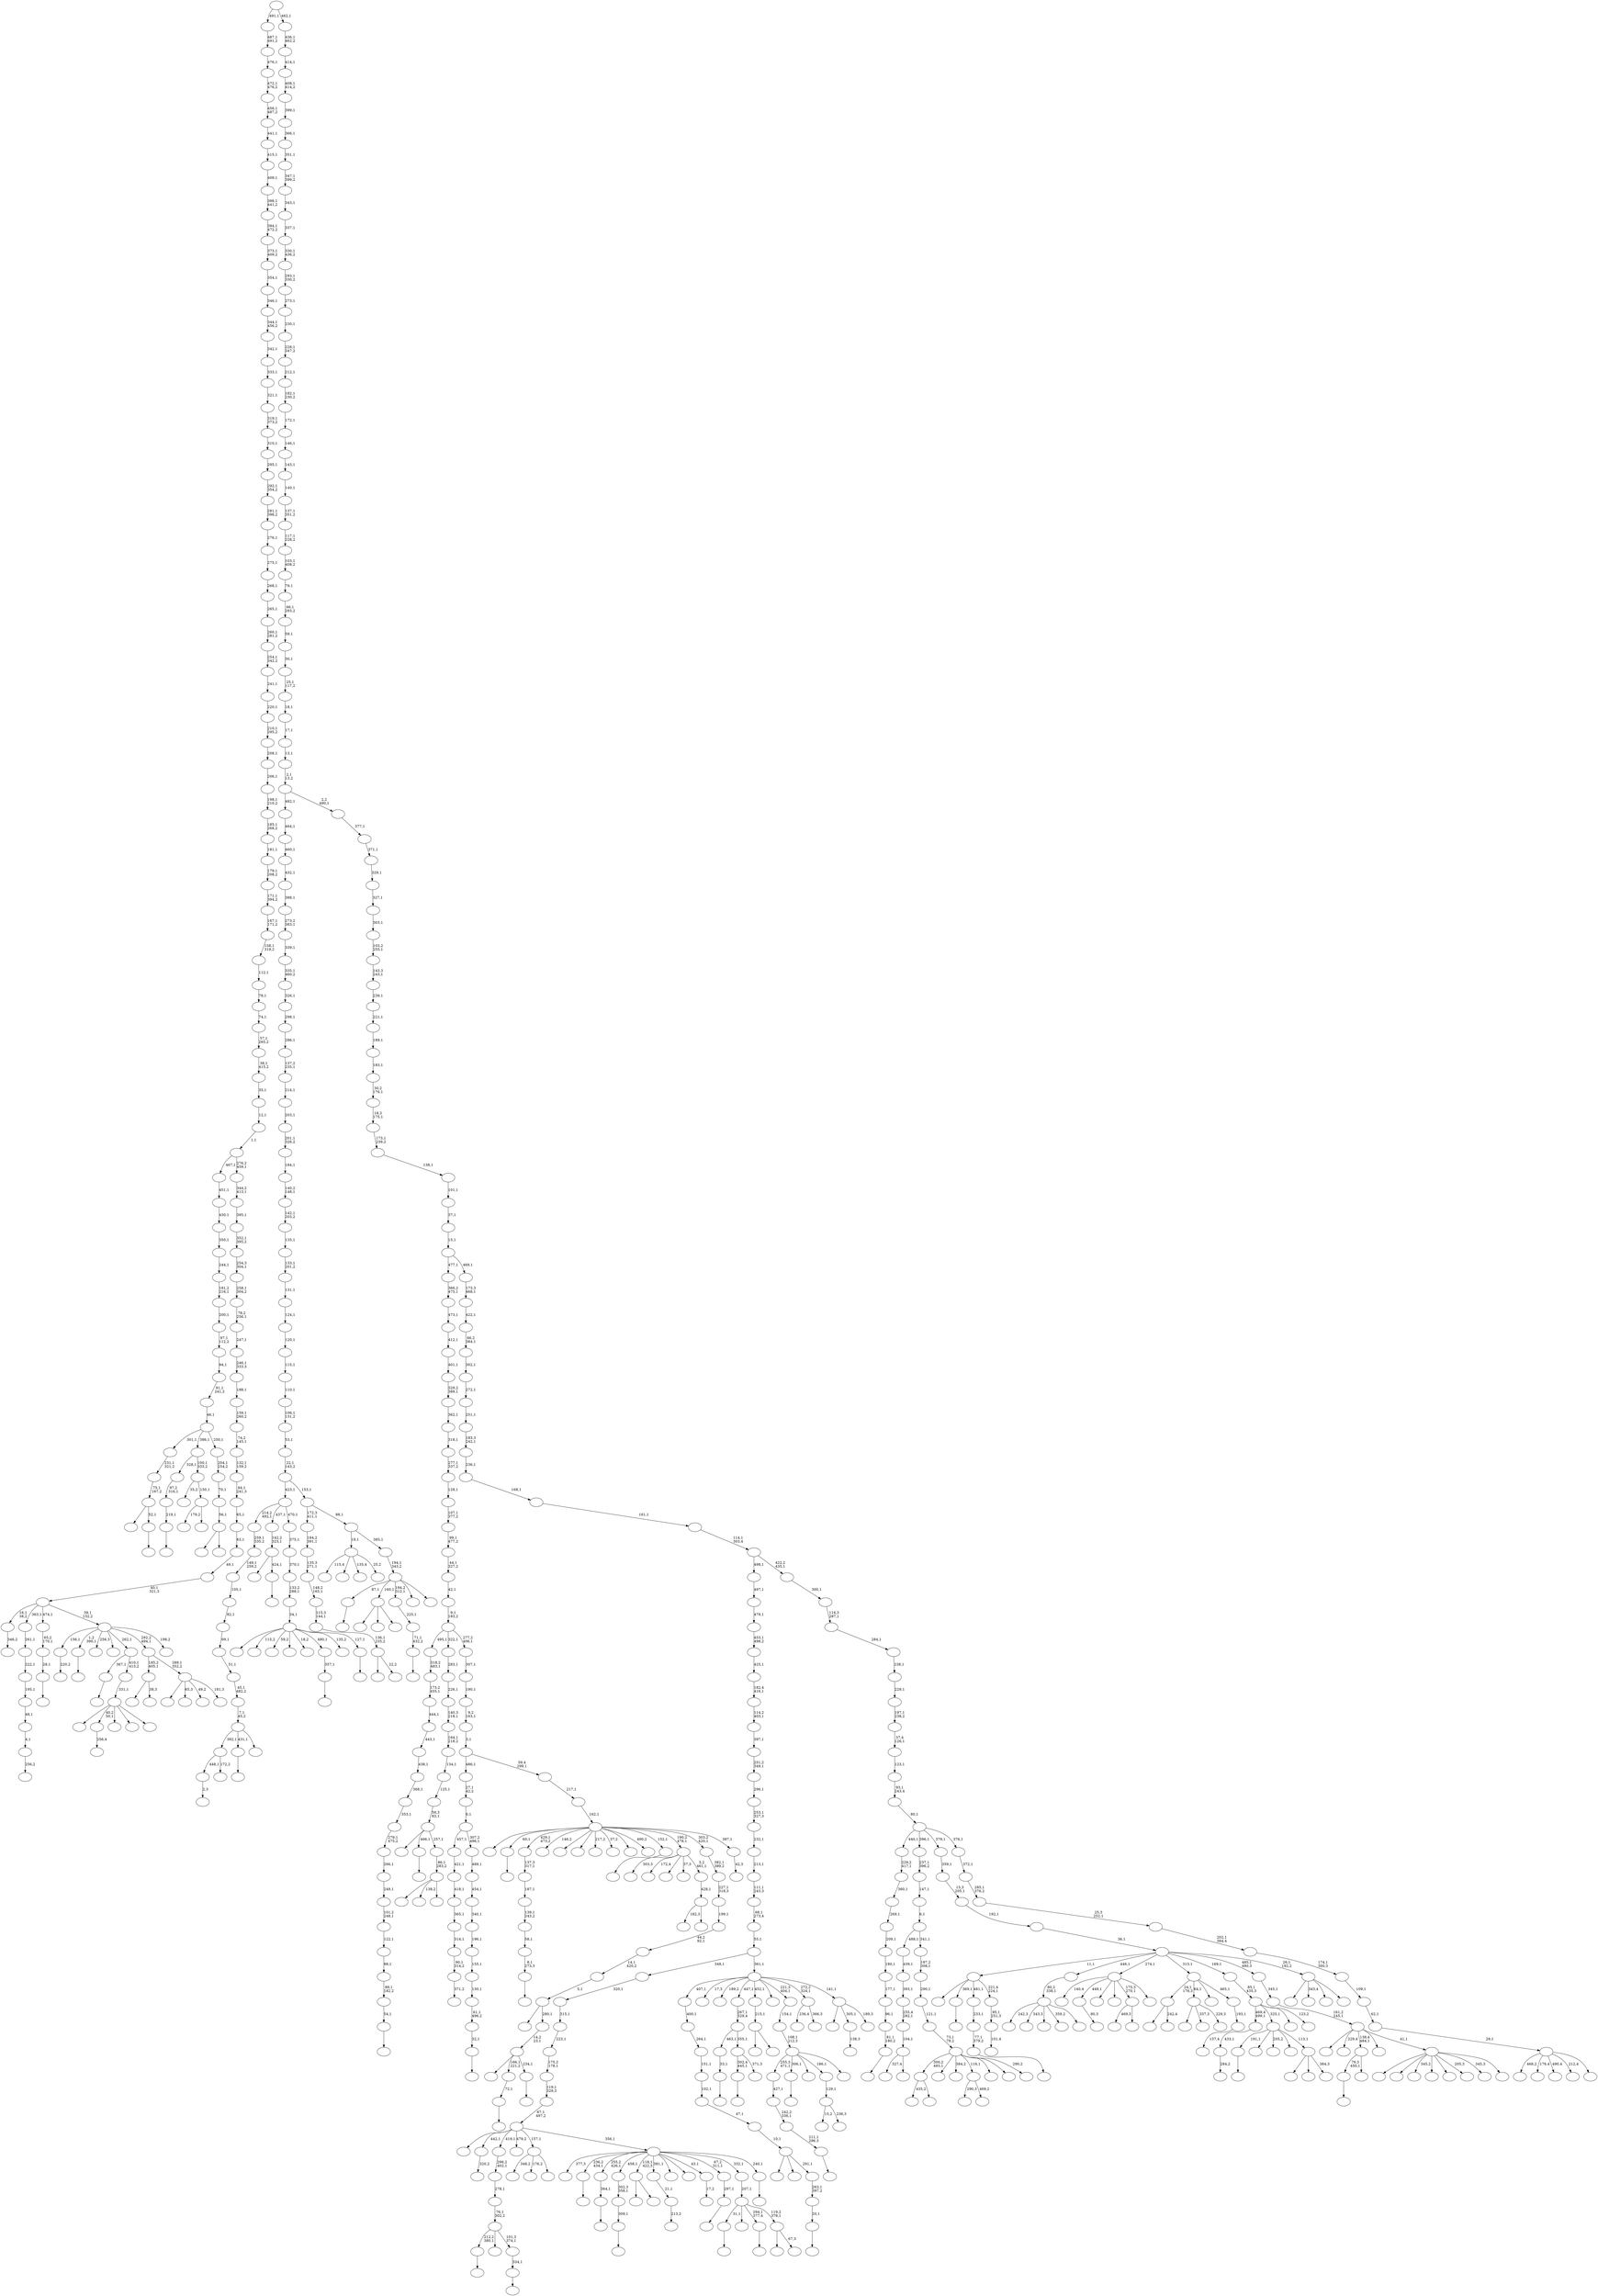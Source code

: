 digraph T {
	700 [label=""]
	699 [label=""]
	698 [label=""]
	697 [label=""]
	696 [label=""]
	695 [label=""]
	694 [label=""]
	693 [label=""]
	692 [label=""]
	691 [label=""]
	690 [label=""]
	689 [label=""]
	688 [label=""]
	687 [label=""]
	686 [label=""]
	685 [label=""]
	684 [label=""]
	683 [label=""]
	682 [label=""]
	681 [label=""]
	680 [label=""]
	679 [label=""]
	678 [label=""]
	677 [label=""]
	676 [label=""]
	675 [label=""]
	674 [label=""]
	673 [label=""]
	672 [label=""]
	671 [label=""]
	670 [label=""]
	669 [label=""]
	668 [label=""]
	667 [label=""]
	666 [label=""]
	665 [label=""]
	664 [label=""]
	663 [label=""]
	662 [label=""]
	661 [label=""]
	660 [label=""]
	659 [label=""]
	658 [label=""]
	657 [label=""]
	656 [label=""]
	655 [label=""]
	654 [label=""]
	653 [label=""]
	652 [label=""]
	651 [label=""]
	650 [label=""]
	649 [label=""]
	648 [label=""]
	647 [label=""]
	646 [label=""]
	645 [label=""]
	644 [label=""]
	643 [label=""]
	642 [label=""]
	641 [label=""]
	640 [label=""]
	639 [label=""]
	638 [label=""]
	637 [label=""]
	636 [label=""]
	635 [label=""]
	634 [label=""]
	633 [label=""]
	632 [label=""]
	631 [label=""]
	630 [label=""]
	629 [label=""]
	628 [label=""]
	627 [label=""]
	626 [label=""]
	625 [label=""]
	624 [label=""]
	623 [label=""]
	622 [label=""]
	621 [label=""]
	620 [label=""]
	619 [label=""]
	618 [label=""]
	617 [label=""]
	616 [label=""]
	615 [label=""]
	614 [label=""]
	613 [label=""]
	612 [label=""]
	611 [label=""]
	610 [label=""]
	609 [label=""]
	608 [label=""]
	607 [label=""]
	606 [label=""]
	605 [label=""]
	604 [label=""]
	603 [label=""]
	602 [label=""]
	601 [label=""]
	600 [label=""]
	599 [label=""]
	598 [label=""]
	597 [label=""]
	596 [label=""]
	595 [label=""]
	594 [label=""]
	593 [label=""]
	592 [label=""]
	591 [label=""]
	590 [label=""]
	589 [label=""]
	588 [label=""]
	587 [label=""]
	586 [label=""]
	585 [label=""]
	584 [label=""]
	583 [label=""]
	582 [label=""]
	581 [label=""]
	580 [label=""]
	579 [label=""]
	578 [label=""]
	577 [label=""]
	576 [label=""]
	575 [label=""]
	574 [label=""]
	573 [label=""]
	572 [label=""]
	571 [label=""]
	570 [label=""]
	569 [label=""]
	568 [label=""]
	567 [label=""]
	566 [label=""]
	565 [label=""]
	564 [label=""]
	563 [label=""]
	562 [label=""]
	561 [label=""]
	560 [label=""]
	559 [label=""]
	558 [label=""]
	557 [label=""]
	556 [label=""]
	555 [label=""]
	554 [label=""]
	553 [label=""]
	552 [label=""]
	551 [label=""]
	550 [label=""]
	549 [label=""]
	548 [label=""]
	547 [label=""]
	546 [label=""]
	545 [label=""]
	544 [label=""]
	543 [label=""]
	542 [label=""]
	541 [label=""]
	540 [label=""]
	539 [label=""]
	538 [label=""]
	537 [label=""]
	536 [label=""]
	535 [label=""]
	534 [label=""]
	533 [label=""]
	532 [label=""]
	531 [label=""]
	530 [label=""]
	529 [label=""]
	528 [label=""]
	527 [label=""]
	526 [label=""]
	525 [label=""]
	524 [label=""]
	523 [label=""]
	522 [label=""]
	521 [label=""]
	520 [label=""]
	519 [label=""]
	518 [label=""]
	517 [label=""]
	516 [label=""]
	515 [label=""]
	514 [label=""]
	513 [label=""]
	512 [label=""]
	511 [label=""]
	510 [label=""]
	509 [label=""]
	508 [label=""]
	507 [label=""]
	506 [label=""]
	505 [label=""]
	504 [label=""]
	503 [label=""]
	502 [label=""]
	501 [label=""]
	500 [label=""]
	499 [label=""]
	498 [label=""]
	497 [label=""]
	496 [label=""]
	495 [label=""]
	494 [label=""]
	493 [label=""]
	492 [label=""]
	491 [label=""]
	490 [label=""]
	489 [label=""]
	488 [label=""]
	487 [label=""]
	486 [label=""]
	485 [label=""]
	484 [label=""]
	483 [label=""]
	482 [label=""]
	481 [label=""]
	480 [label=""]
	479 [label=""]
	478 [label=""]
	477 [label=""]
	476 [label=""]
	475 [label=""]
	474 [label=""]
	473 [label=""]
	472 [label=""]
	471 [label=""]
	470 [label=""]
	469 [label=""]
	468 [label=""]
	467 [label=""]
	466 [label=""]
	465 [label=""]
	464 [label=""]
	463 [label=""]
	462 [label=""]
	461 [label=""]
	460 [label=""]
	459 [label=""]
	458 [label=""]
	457 [label=""]
	456 [label=""]
	455 [label=""]
	454 [label=""]
	453 [label=""]
	452 [label=""]
	451 [label=""]
	450 [label=""]
	449 [label=""]
	448 [label=""]
	447 [label=""]
	446 [label=""]
	445 [label=""]
	444 [label=""]
	443 [label=""]
	442 [label=""]
	441 [label=""]
	440 [label=""]
	439 [label=""]
	438 [label=""]
	437 [label=""]
	436 [label=""]
	435 [label=""]
	434 [label=""]
	433 [label=""]
	432 [label=""]
	431 [label=""]
	430 [label=""]
	429 [label=""]
	428 [label=""]
	427 [label=""]
	426 [label=""]
	425 [label=""]
	424 [label=""]
	423 [label=""]
	422 [label=""]
	421 [label=""]
	420 [label=""]
	419 [label=""]
	418 [label=""]
	417 [label=""]
	416 [label=""]
	415 [label=""]
	414 [label=""]
	413 [label=""]
	412 [label=""]
	411 [label=""]
	410 [label=""]
	409 [label=""]
	408 [label=""]
	407 [label=""]
	406 [label=""]
	405 [label=""]
	404 [label=""]
	403 [label=""]
	402 [label=""]
	401 [label=""]
	400 [label=""]
	399 [label=""]
	398 [label=""]
	397 [label=""]
	396 [label=""]
	395 [label=""]
	394 [label=""]
	393 [label=""]
	392 [label=""]
	391 [label=""]
	390 [label=""]
	389 [label=""]
	388 [label=""]
	387 [label=""]
	386 [label=""]
	385 [label=""]
	384 [label=""]
	383 [label=""]
	382 [label=""]
	381 [label=""]
	380 [label=""]
	379 [label=""]
	378 [label=""]
	377 [label=""]
	376 [label=""]
	375 [label=""]
	374 [label=""]
	373 [label=""]
	372 [label=""]
	371 [label=""]
	370 [label=""]
	369 [label=""]
	368 [label=""]
	367 [label=""]
	366 [label=""]
	365 [label=""]
	364 [label=""]
	363 [label=""]
	362 [label=""]
	361 [label=""]
	360 [label=""]
	359 [label=""]
	358 [label=""]
	357 [label=""]
	356 [label=""]
	355 [label=""]
	354 [label=""]
	353 [label=""]
	352 [label=""]
	351 [label=""]
	350 [label=""]
	349 [label=""]
	348 [label=""]
	347 [label=""]
	346 [label=""]
	345 [label=""]
	344 [label=""]
	343 [label=""]
	342 [label=""]
	341 [label=""]
	340 [label=""]
	339 [label=""]
	338 [label=""]
	337 [label=""]
	336 [label=""]
	335 [label=""]
	334 [label=""]
	333 [label=""]
	332 [label=""]
	331 [label=""]
	330 [label=""]
	329 [label=""]
	328 [label=""]
	327 [label=""]
	326 [label=""]
	325 [label=""]
	324 [label=""]
	323 [label=""]
	322 [label=""]
	321 [label=""]
	320 [label=""]
	319 [label=""]
	318 [label=""]
	317 [label=""]
	316 [label=""]
	315 [label=""]
	314 [label=""]
	313 [label=""]
	312 [label=""]
	311 [label=""]
	310 [label=""]
	309 [label=""]
	308 [label=""]
	307 [label=""]
	306 [label=""]
	305 [label=""]
	304 [label=""]
	303 [label=""]
	302 [label=""]
	301 [label=""]
	300 [label=""]
	299 [label=""]
	298 [label=""]
	297 [label=""]
	296 [label=""]
	295 [label=""]
	294 [label=""]
	293 [label=""]
	292 [label=""]
	291 [label=""]
	290 [label=""]
	289 [label=""]
	288 [label=""]
	287 [label=""]
	286 [label=""]
	285 [label=""]
	284 [label=""]
	283 [label=""]
	282 [label=""]
	281 [label=""]
	280 [label=""]
	279 [label=""]
	278 [label=""]
	277 [label=""]
	276 [label=""]
	275 [label=""]
	274 [label=""]
	273 [label=""]
	272 [label=""]
	271 [label=""]
	270 [label=""]
	269 [label=""]
	268 [label=""]
	267 [label=""]
	266 [label=""]
	265 [label=""]
	264 [label=""]
	263 [label=""]
	262 [label=""]
	261 [label=""]
	260 [label=""]
	259 [label=""]
	258 [label=""]
	257 [label=""]
	256 [label=""]
	255 [label=""]
	254 [label=""]
	253 [label=""]
	252 [label=""]
	251 [label=""]
	250 [label=""]
	249 [label=""]
	248 [label=""]
	247 [label=""]
	246 [label=""]
	245 [label=""]
	244 [label=""]
	243 [label=""]
	242 [label=""]
	241 [label=""]
	240 [label=""]
	239 [label=""]
	238 [label=""]
	237 [label=""]
	236 [label=""]
	235 [label=""]
	234 [label=""]
	233 [label=""]
	232 [label=""]
	231 [label=""]
	230 [label=""]
	229 [label=""]
	228 [label=""]
	227 [label=""]
	226 [label=""]
	225 [label=""]
	224 [label=""]
	223 [label=""]
	222 [label=""]
	221 [label=""]
	220 [label=""]
	219 [label=""]
	218 [label=""]
	217 [label=""]
	216 [label=""]
	215 [label=""]
	214 [label=""]
	213 [label=""]
	212 [label=""]
	211 [label=""]
	210 [label=""]
	209 [label=""]
	208 [label=""]
	207 [label=""]
	206 [label=""]
	205 [label=""]
	204 [label=""]
	203 [label=""]
	202 [label=""]
	201 [label=""]
	200 [label=""]
	199 [label=""]
	198 [label=""]
	197 [label=""]
	196 [label=""]
	195 [label=""]
	194 [label=""]
	193 [label=""]
	192 [label=""]
	191 [label=""]
	190 [label=""]
	189 [label=""]
	188 [label=""]
	187 [label=""]
	186 [label=""]
	185 [label=""]
	184 [label=""]
	183 [label=""]
	182 [label=""]
	181 [label=""]
	180 [label=""]
	179 [label=""]
	178 [label=""]
	177 [label=""]
	176 [label=""]
	175 [label=""]
	174 [label=""]
	173 [label=""]
	172 [label=""]
	171 [label=""]
	170 [label=""]
	169 [label=""]
	168 [label=""]
	167 [label=""]
	166 [label=""]
	165 [label=""]
	164 [label=""]
	163 [label=""]
	162 [label=""]
	161 [label=""]
	160 [label=""]
	159 [label=""]
	158 [label=""]
	157 [label=""]
	156 [label=""]
	155 [label=""]
	154 [label=""]
	153 [label=""]
	152 [label=""]
	151 [label=""]
	150 [label=""]
	149 [label=""]
	148 [label=""]
	147 [label=""]
	146 [label=""]
	145 [label=""]
	144 [label=""]
	143 [label=""]
	142 [label=""]
	141 [label=""]
	140 [label=""]
	139 [label=""]
	138 [label=""]
	137 [label=""]
	136 [label=""]
	135 [label=""]
	134 [label=""]
	133 [label=""]
	132 [label=""]
	131 [label=""]
	130 [label=""]
	129 [label=""]
	128 [label=""]
	127 [label=""]
	126 [label=""]
	125 [label=""]
	124 [label=""]
	123 [label=""]
	122 [label=""]
	121 [label=""]
	120 [label=""]
	119 [label=""]
	118 [label=""]
	117 [label=""]
	116 [label=""]
	115 [label=""]
	114 [label=""]
	113 [label=""]
	112 [label=""]
	111 [label=""]
	110 [label=""]
	109 [label=""]
	108 [label=""]
	107 [label=""]
	106 [label=""]
	105 [label=""]
	104 [label=""]
	103 [label=""]
	102 [label=""]
	101 [label=""]
	100 [label=""]
	99 [label=""]
	98 [label=""]
	97 [label=""]
	96 [label=""]
	95 [label=""]
	94 [label=""]
	93 [label=""]
	92 [label=""]
	91 [label=""]
	90 [label=""]
	89 [label=""]
	88 [label=""]
	87 [label=""]
	86 [label=""]
	85 [label=""]
	84 [label=""]
	83 [label=""]
	82 [label=""]
	81 [label=""]
	80 [label=""]
	79 [label=""]
	78 [label=""]
	77 [label=""]
	76 [label=""]
	75 [label=""]
	74 [label=""]
	73 [label=""]
	72 [label=""]
	71 [label=""]
	70 [label=""]
	69 [label=""]
	68 [label=""]
	67 [label=""]
	66 [label=""]
	65 [label=""]
	64 [label=""]
	63 [label=""]
	62 [label=""]
	61 [label=""]
	60 [label=""]
	59 [label=""]
	58 [label=""]
	57 [label=""]
	56 [label=""]
	55 [label=""]
	54 [label=""]
	53 [label=""]
	52 [label=""]
	51 [label=""]
	50 [label=""]
	49 [label=""]
	48 [label=""]
	47 [label=""]
	46 [label=""]
	45 [label=""]
	44 [label=""]
	43 [label=""]
	42 [label=""]
	41 [label=""]
	40 [label=""]
	39 [label=""]
	38 [label=""]
	37 [label=""]
	36 [label=""]
	35 [label=""]
	34 [label=""]
	33 [label=""]
	32 [label=""]
	31 [label=""]
	30 [label=""]
	29 [label=""]
	28 [label=""]
	27 [label=""]
	26 [label=""]
	25 [label=""]
	24 [label=""]
	23 [label=""]
	22 [label=""]
	21 [label=""]
	20 [label=""]
	19 [label=""]
	18 [label=""]
	17 [label=""]
	16 [label=""]
	15 [label=""]
	14 [label=""]
	13 [label=""]
	12 [label=""]
	11 [label=""]
	10 [label=""]
	9 [label=""]
	8 [label=""]
	7 [label=""]
	6 [label=""]
	5 [label=""]
	4 [label=""]
	3 [label=""]
	2 [label=""]
	1 [label=""]
	0 [label=""]
	699 -> 700 [label=""]
	687 -> 688 [label=""]
	686 -> 687 [label="211,1\n296,3"]
	685 -> 686 [label="242,2\n336,1"]
	684 -> 685 [label="427,1"]
	682 -> 683 [label=""]
	681 -> 682 [label="33,1"]
	678 -> 679 [label=""]
	675 -> 689 [label=""]
	675 -> 676 [label="242,4"]
	668 -> 669 [label=""]
	667 -> 668 [label="364,1"]
	662 -> 665 [label="435,2"]
	662 -> 663 [label=""]
	656 -> 657 [label="2,3"]
	650 -> 651 [label=""]
	649 -> 650 [label="54,1"]
	648 -> 649 [label="89,1\n182,2"]
	647 -> 648 [label="98,1"]
	646 -> 647 [label="122,1"]
	645 -> 646 [label="101,2\n248,1"]
	644 -> 645 [label="249,1"]
	643 -> 644 [label="266,1"]
	642 -> 643 [label="279,1\n475,2"]
	641 -> 642 [label="353,1"]
	640 -> 641 [label="368,1"]
	639 -> 640 [label="438,1"]
	638 -> 639 [label="443,1"]
	637 -> 638 [label="444,1"]
	636 -> 637 [label="173,2\n455,1"]
	635 -> 636 [label="318,2\n483,1"]
	633 -> 634 [label=""]
	631 -> 632 [label="220,2"]
	623 -> 624 [label=""]
	621 -> 622 [label=""]
	619 -> 620 [label=""]
	618 -> 619 [label="8,1\n273,3"]
	617 -> 618 [label="58,1"]
	616 -> 617 [label="139,1\n243,2"]
	615 -> 616 [label="187,1"]
	614 -> 615 [label="137,3\n317,1"]
	612 -> 613 [label=""]
	611 -> 612 [label="20,1"]
	610 -> 611 [label="263,1\n397,2"]
	609 -> 673 [label=""]
	609 -> 670 [label=""]
	609 -> 610 [label="291,1"]
	608 -> 609 [label="10,1"]
	607 -> 608 [label="47,1"]
	606 -> 607 [label="102,1"]
	605 -> 606 [label="151,1"]
	604 -> 605 [label="264,1"]
	603 -> 604 [label="400,1"]
	601 -> 602 [label=""]
	597 -> 598 [label=""]
	594 -> 595 [label="371,2"]
	593 -> 594 [label="90,1\n314,2"]
	592 -> 593 [label="314,1"]
	591 -> 592 [label="365,1"]
	590 -> 591 [label="418,1"]
	589 -> 590 [label="421,1"]
	584 -> 585 [label=""]
	581 -> 656 [label="448,1"]
	581 -> 582 [label="172,2"]
	577 -> 578 [label="80,3"]
	575 -> 576 [label=""]
	568 -> 569 [label=""]
	565 -> 671 [label=""]
	565 -> 629 [label="337,3"]
	565 -> 566 [label="229,3"]
	560 -> 561 [label=""]
	557 -> 581 [label="392,1"]
	557 -> 575 [label="431,1"]
	557 -> 558 [label=""]
	556 -> 557 [label="7,1\n45,2"]
	555 -> 556 [label="45,1\n482,2"]
	554 -> 555 [label="51,1"]
	553 -> 554 [label="69,1"]
	552 -> 553 [label="82,1"]
	551 -> 552 [label="105,1"]
	550 -> 551 [label="149,1\n259,2"]
	549 -> 550 [label="259,1\n335,2"]
	543 -> 544 [label=""]
	534 -> 535 [label=""]
	533 -> 534 [label="309,1"]
	532 -> 533 [label="302,3\n358,1"]
	525 -> 654 [label="469,3"]
	525 -> 526 [label=""]
	521 -> 522 [label="346,2"]
	516 -> 517 [label="256,2"]
	515 -> 516 [label="4,1"]
	514 -> 515 [label="48,1"]
	513 -> 514 [label="195,1"]
	512 -> 513 [label="222,1"]
	511 -> 512 [label="261,1"]
	508 -> 509 [label=""]
	507 -> 508 [label="77,1\n379,2"]
	506 -> 507 [label="233,1"]
	504 -> 505 [label="256,4"]
	502 -> 666 [label=""]
	502 -> 596 [label=""]
	502 -> 503 [label=""]
	498 -> 538 [label="290,3"]
	498 -> 499 [label="469,2"]
	496 -> 674 [label=""]
	496 -> 497 [label=""]
	493 -> 494 [label=""]
	492 -> 572 [label=""]
	492 -> 493 [label="52,1"]
	491 -> 492 [label="75,1\n167,2"]
	490 -> 491 [label="231,1\n321,2"]
	488 -> 489 [label="213,2"]
	487 -> 488 [label="21,1"]
	485 -> 486 [label=""]
	484 -> 485 [label="357,1"]
	482 -> 483 [label="101,4"]
	481 -> 482 [label="95,1\n251,3"]
	480 -> 693 [label=""]
	480 -> 560 [label="369,1"]
	480 -> 506 [label="481,1"]
	480 -> 481 [label="221,4\n224,1"]
	474 -> 475 [label="284,2"]
	473 -> 474 [label="433,1"]
	470 -> 471 [label=""]
	468 -> 469 [label="320,2"]
	464 -> 465 [label=""]
	463 -> 464 [label="81,1\n180,2"]
	462 -> 463 [label="96,1"]
	461 -> 462 [label="177,1"]
	460 -> 461 [label="180,1"]
	459 -> 460 [label="209,1"]
	458 -> 459 [label="269,1"]
	457 -> 458 [label="360,1"]
	456 -> 457 [label="229,2\n417,1"]
	451 -> 452 [label=""]
	450 -> 451 [label="334,1"]
	449 -> 623 [label="212,2\n380,1"]
	449 -> 454 [label=""]
	449 -> 450 [label="101,3\n374,1"]
	448 -> 449 [label="76,1\n302,2"]
	447 -> 448 [label="278,1"]
	446 -> 447 [label="296,2\n402,1"]
	444 -> 445 [label=""]
	443 -> 444 [label="219,1"]
	442 -> 443 [label="97,2\n316,1"]
	440 -> 441 [label=""]
	437 -> 680 [label="115,4"]
	437 -> 531 [label=""]
	437 -> 519 [label="135,4"]
	437 -> 438 [label="25,2"]
	435 -> 436 [label=""]
	434 -> 435 [label="32,1"]
	433 -> 434 [label="61,1\n496,2"]
	432 -> 433 [label="130,1"]
	431 -> 432 [label="155,1"]
	430 -> 431 [label="196,1"]
	429 -> 430 [label="340,1"]
	428 -> 429 [label="454,1"]
	427 -> 428 [label="489,1"]
	426 -> 589 [label="457,1"]
	426 -> 427 [label="307,2\n496,1"]
	425 -> 426 [label="0,1"]
	424 -> 425 [label="27,1\n42,2"]
	422 -> 423 [label=""]
	421 -> 587 [label=""]
	421 -> 422 [label="424,1"]
	420 -> 421 [label="142,2\n323,1"]
	416 -> 470 [label="79,3\n450,1"]
	416 -> 417 [label=""]
	413 -> 661 [label=""]
	413 -> 414 [label="38,3"]
	410 -> 411 [label="138,3"]
	407 -> 408 [label=""]
	405 -> 548 [label="242,3"]
	405 -> 541 [label="343,3"]
	405 -> 479 [label=""]
	405 -> 409 [label="359,2"]
	405 -> 406 [label=""]
	404 -> 405 [label="80,2\n338,1"]
	402 -> 403 [label=""]
	399 -> 677 [label="179,2"]
	399 -> 400 [label=""]
	398 -> 546 [label="35,2"]
	398 -> 399 [label="150,1"]
	397 -> 442 [label="328,1"]
	397 -> 398 [label="100,1\n333,2"]
	395 -> 625 [label="327,4"]
	395 -> 396 [label=""]
	394 -> 395 [label="104,1"]
	393 -> 394 [label="255,4\n282,1"]
	392 -> 393 [label="393,1"]
	391 -> 392 [label="439,1"]
	387 -> 694 [label="140,4"]
	387 -> 577 [label="449,1"]
	387 -> 540 [label=""]
	387 -> 539 [label=""]
	387 -> 525 [label="175,3\n270,1"]
	387 -> 388 [label=""]
	385 -> 528 [label="15,2"]
	385 -> 386 [label="236,3"]
	384 -> 385 [label="129,1"]
	381 -> 382 [label=""]
	380 -> 381 [label="28,1"]
	379 -> 380 [label="65,2\n170,1"]
	376 -> 597 [label="302,4\n445,1"]
	376 -> 377 [label="371,3"]
	375 -> 681 [label="463,1"]
	375 -> 376 [label="355,1"]
	374 -> 375 [label="267,1\n329,4"]
	372 -> 373 [label="17,2"]
	370 -> 371 [label=""]
	369 -> 370 [label="297,1"]
	365 -> 547 [label=""]
	365 -> 504 [label="40,2\n50,1"]
	365 -> 439 [label=""]
	365 -> 419 [label=""]
	365 -> 366 [label=""]
	364 -> 365 [label="331,1"]
	363 -> 633 [label="367,1"]
	363 -> 364 [label="410,1\n413,2"]
	359 -> 542 [label=""]
	359 -> 378 [label=""]
	359 -> 360 [label="384,3"]
	358 -> 584 [label="191,1"]
	358 -> 545 [label=""]
	358 -> 501 [label="205,2"]
	358 -> 368 [label=""]
	358 -> 359 [label="113,1"]
	356 -> 599 [label=""]
	356 -> 523 [label="138,2"]
	356 -> 357 [label=""]
	355 -> 356 [label="86,1\n283,2"]
	354 -> 655 [label=""]
	354 -> 407 [label="466,1"]
	354 -> 355 [label="257,1"]
	353 -> 354 [label="59,3\n83,1"]
	352 -> 353 [label="125,1"]
	351 -> 352 [label="134,1"]
	350 -> 351 [label="164,1\n218,2"]
	349 -> 350 [label="140,3\n218,1"]
	348 -> 349 [label="226,1"]
	347 -> 348 [label="283,1"]
	345 -> 559 [label="348,2"]
	345 -> 520 [label="176,2"]
	345 -> 346 [label=""]
	343 -> 630 [label=""]
	343 -> 344 [label="22,2"]
	342 -> 343 [label="136,1\n235,2"]
	341 -> 342 [label="115,3\n144,1"]
	340 -> 341 [label="148,2\n165,1"]
	339 -> 340 [label="135,3\n271,1"]
	338 -> 339 [label="184,2\n391,1"]
	334 -> 335 [label=""]
	333 -> 695 [label=""]
	333 -> 628 [label="115,2"]
	333 -> 626 [label="59,2"]
	333 -> 571 [label=""]
	333 -> 527 [label="18,2"]
	333 -> 484 [label="480,1"]
	333 -> 478 [label="135,2"]
	333 -> 334 [label="127,1"]
	332 -> 333 [label="34,1"]
	331 -> 332 [label="133,2\n288,1"]
	330 -> 331 [label="370,1"]
	329 -> 330 [label="375,1"]
	328 -> 549 [label="214,2\n492,1"]
	328 -> 420 [label="437,1"]
	328 -> 329 [label="470,1"]
	326 -> 472 [label=""]
	326 -> 327 [label=""]
	325 -> 326 [label="215,1"]
	323 -> 691 [label=""]
	323 -> 529 [label="65,3"]
	323 -> 418 [label="49,2"]
	323 -> 324 [label="181,3"]
	322 -> 413 [label="185,2\n405,1"]
	322 -> 323 [label="289,1\n352,2"]
	319 -> 320 [label=""]
	318 -> 319 [label="71,1\n432,2"]
	317 -> 318 [label="225,1"]
	315 -> 672 [label=""]
	315 -> 316 [label="67,3"]
	314 -> 699 [label="31,1"]
	314 -> 495 [label=""]
	314 -> 440 [label="294,1\n377,4"]
	314 -> 315 [label="119,2\n378,1"]
	313 -> 314 [label="207,1"]
	311 -> 312 [label="137,4"]
	310 -> 311 [label="193,1"]
	309 -> 675 [label="24,1\n176,3"]
	309 -> 565 [label="64,1"]
	309 -> 477 [label=""]
	309 -> 310 [label="465,1"]
	307 -> 308 [label=""]
	306 -> 307 [label="72,1"]
	303 -> 652 [label=""]
	303 -> 304 [label=""]
	302 -> 303 [label="56,1"]
	301 -> 302 [label="70,1"]
	300 -> 301 [label="204,1\n254,2"]
	299 -> 490 [label="301,1"]
	299 -> 397 [label="386,1"]
	299 -> 300 [label="250,1"]
	298 -> 299 [label="46,1"]
	297 -> 298 [label="91,1\n241,2"]
	296 -> 297 [label="94,1"]
	295 -> 296 [label="97,1\n112,2"]
	294 -> 295 [label="200,1"]
	293 -> 294 [label="181,2\n216,1"]
	292 -> 293 [label="244,1"]
	291 -> 292 [label="350,1"]
	290 -> 291 [label="430,1"]
	289 -> 290 [label="451,1"]
	287 -> 684 [label="255,3\n471,1"]
	287 -> 568 [label="306,1"]
	287 -> 476 [label=""]
	287 -> 384 [label="186,1"]
	287 -> 288 [label=""]
	286 -> 287 [label="108,1\n212,3"]
	285 -> 286 [label="154,1"]
	283 -> 627 [label="182,3"]
	283 -> 284 [label=""]
	282 -> 283 [label="428,1"]
	281 -> 664 [label="303,3"]
	281 -> 570 [label="172,4"]
	281 -> 453 [label=""]
	281 -> 412 [label="37,3"]
	281 -> 282 [label="3,2\n461,1"]
	279 -> 574 [label="236,4"]
	279 -> 280 [label="366,3"]
	277 -> 278 [label=""]
	276 -> 698 [label=""]
	276 -> 306 [label="166,1\n221,2"]
	276 -> 277 [label="234,1"]
	275 -> 276 [label="14,2\n23,1"]
	274 -> 567 [label=""]
	274 -> 275 [label="280,1"]
	273 -> 274 [label="5,1"]
	272 -> 273 [label="14,1\n420,2"]
	271 -> 272 [label="44,2\n92,1"]
	270 -> 271 [label="199,1"]
	269 -> 270 [label="227,1\n318,3"]
	268 -> 269 [label="382,1\n389,2"]
	266 -> 473 [label="469,4\n499,1"]
	266 -> 358 [label="325,1"]
	266 -> 337 [label=""]
	266 -> 267 [label="123,2"]
	265 -> 266 [label="85,1\n435,3"]
	262 -> 263 [label=""]
	261 -> 696 [label="377,3"]
	261 -> 678 [label="236,2\n434,1"]
	261 -> 667 [label="255,2\n426,1"]
	261 -> 532 [label="458,1"]
	261 -> 496 [label="118,1\n422,3"]
	261 -> 487 [label="381,1"]
	261 -> 466 [label=""]
	261 -> 383 [label=""]
	261 -> 372 [label="43,1"]
	261 -> 369 [label="67,2\n311,1"]
	261 -> 313 [label="332,1"]
	261 -> 262 [label="240,1"]
	260 -> 579 [label=""]
	260 -> 468 [label="442,1"]
	260 -> 446 [label="419,1"]
	260 -> 390 [label="479,2"]
	260 -> 345 [label="157,1"]
	260 -> 261 [label="356,1"]
	259 -> 260 [label="67,1\n497,2"]
	258 -> 259 [label="119,1\n329,3"]
	257 -> 258 [label="175,2\n178,1"]
	256 -> 257 [label="223,1"]
	255 -> 256 [label="315,1"]
	254 -> 255 [label="320,1"]
	252 -> 662 [label="300,2\n493,1"]
	252 -> 660 [label=""]
	252 -> 518 [label="384,2"]
	252 -> 498 [label="116,1"]
	252 -> 362 [label=""]
	252 -> 321 [label=""]
	252 -> 253 [label="290,2"]
	251 -> 252 [label="73,1\n79,2"]
	250 -> 251 [label="121,1"]
	249 -> 250 [label="290,1"]
	248 -> 249 [label="197,2\n308,1"]
	247 -> 391 [label="488,1"]
	247 -> 248 [label="341,1"]
	246 -> 247 [label="6,1"]
	245 -> 246 [label="147,1"]
	244 -> 245 [label="237,1\n396,2"]
	242 -> 537 [label=""]
	242 -> 410 [label="305,1"]
	242 -> 243 [label="189,3"]
	241 -> 603 [label="407,1"]
	241 -> 536 [label="17,3"]
	241 -> 415 [label="189,2"]
	241 -> 374 [label="447,1"]
	241 -> 325 [label="452,1"]
	241 -> 305 [label=""]
	241 -> 285 [label="221,3\n404,1"]
	241 -> 279 [label="272,2\n324,1"]
	241 -> 242 [label="141,1"]
	240 -> 254 [label="348,1"]
	240 -> 241 [label="361,1"]
	239 -> 240 [label="55,1"]
	238 -> 239 [label="68,1\n273,4"]
	237 -> 238 [label="111,1\n243,3"]
	236 -> 237 [label="213,1"]
	235 -> 236 [label="232,1"]
	234 -> 235 [label="253,1\n327,3"]
	233 -> 234 [label="296,1"]
	232 -> 233 [label="251,2\n349,1"]
	231 -> 232 [label="397,1"]
	230 -> 231 [label="114,2\n403,1"]
	229 -> 230 [label="182,4\n416,1"]
	228 -> 229 [label="425,1"]
	227 -> 228 [label="453,1\n498,2"]
	226 -> 227 [label="479,1"]
	225 -> 226 [label="497,1"]
	223 -> 224 [label="42,3"]
	222 -> 697 [label=""]
	222 -> 621 [label="60,1"]
	222 -> 614 [label="429,1\n473,2"]
	222 -> 600 [label="146,2"]
	222 -> 588 [label=""]
	222 -> 583 [label=""]
	222 -> 580 [label="217,2"]
	222 -> 563 [label="37,2"]
	222 -> 562 [label=""]
	222 -> 524 [label="490,2"]
	222 -> 402 [label="152,1"]
	222 -> 281 [label="190,2\n478,1"]
	222 -> 268 [label="303,2\n420,1"]
	222 -> 223 [label="387,1"]
	221 -> 222 [label="162,1"]
	220 -> 221 [label="217,1"]
	219 -> 424 [label="486,1"]
	219 -> 220 [label="59,4\n299,1"]
	218 -> 219 [label="3,1"]
	217 -> 218 [label="9,2\n163,1"]
	216 -> 217 [label="190,1"]
	215 -> 216 [label="307,1"]
	214 -> 635 [label="495,1"]
	214 -> 347 [label="322,1"]
	214 -> 215 [label="277,2\n406,1"]
	213 -> 214 [label="9,1\n183,2"]
	212 -> 213 [label="42,1"]
	211 -> 212 [label="44,1\n327,2"]
	210 -> 211 [label="99,1\n477,2"]
	209 -> 210 [label="107,1\n377,2"]
	208 -> 209 [label="128,1"]
	207 -> 208 [label="277,1\n337,2"]
	206 -> 207 [label="318,1"]
	205 -> 206 [label="362,1"]
	204 -> 205 [label="329,2\n389,1"]
	203 -> 204 [label="401,1"]
	202 -> 203 [label="412,1"]
	201 -> 202 [label="473,1"]
	200 -> 201 [label="366,2\n475,1"]
	197 -> 601 [label="87,1"]
	197 -> 502 [label="160,1"]
	197 -> 317 [label="194,2\n312,1"]
	197 -> 199 [label=""]
	197 -> 198 [label=""]
	196 -> 197 [label="194,1\n343,2"]
	195 -> 437 [label="19,1"]
	195 -> 196 [label="385,1"]
	194 -> 338 [label="172,3\n411,1"]
	194 -> 195 [label="88,1"]
	193 -> 328 [label="423,1"]
	193 -> 194 [label="153,1"]
	192 -> 193 [label="22,1\n143,2"]
	191 -> 192 [label="53,1"]
	190 -> 191 [label="106,1\n131,2"]
	189 -> 190 [label="110,1"]
	188 -> 189 [label="115,1"]
	187 -> 188 [label="120,1"]
	186 -> 187 [label="124,1"]
	185 -> 186 [label="131,1"]
	184 -> 185 [label="133,1\n201,2"]
	183 -> 184 [label="135,1"]
	182 -> 183 [label="142,1\n203,2"]
	181 -> 182 [label="140,2\n148,1"]
	180 -> 181 [label="184,1"]
	179 -> 180 [label="201,1\n326,2"]
	178 -> 179 [label="203,1"]
	177 -> 178 [label="214,1"]
	176 -> 177 [label="137,2\n235,1"]
	175 -> 176 [label="286,1"]
	174 -> 175 [label="298,1"]
	173 -> 174 [label="326,1"]
	172 -> 173 [label="335,1\n460,2"]
	171 -> 172 [label="339,1"]
	170 -> 171 [label="273,2\n383,1"]
	169 -> 170 [label="388,1"]
	168 -> 169 [label="432,1"]
	167 -> 168 [label="460,1"]
	166 -> 167 [label="464,1"]
	164 -> 658 [label=""]
	164 -> 586 [label=""]
	164 -> 467 [label="345,2"]
	164 -> 401 [label=""]
	164 -> 367 [label=""]
	164 -> 336 [label="205,3"]
	164 -> 264 [label="345,3"]
	164 -> 165 [label=""]
	163 -> 692 [label=""]
	163 -> 573 [label="229,4"]
	163 -> 416 [label="138,4\n484,1"]
	163 -> 389 [label=""]
	163 -> 164 [label="41,1"]
	162 -> 163 [label="161,2\n245,1"]
	161 -> 162 [label="345,1"]
	159 -> 631 [label="156,1"]
	159 -> 543 [label="1,2\n390,1"]
	159 -> 530 [label="256,3"]
	159 -> 510 [label=""]
	159 -> 363 [label="262,1"]
	159 -> 322 [label="292,2\n494,1"]
	159 -> 160 [label="198,2"]
	158 -> 521 [label="16,1\n38,2"]
	158 -> 511 [label="363,1"]
	158 -> 379 [label="474,1"]
	158 -> 159 [label="39,1\n132,2"]
	157 -> 158 [label="40,1\n321,3"]
	156 -> 157 [label="49,1"]
	155 -> 156 [label="63,1"]
	154 -> 155 [label="65,1"]
	153 -> 154 [label="84,1\n241,3"]
	152 -> 153 [label="132,1\n159,2"]
	151 -> 152 [label="74,2\n145,1"]
	150 -> 151 [label="159,1\n260,2"]
	149 -> 150 [label="188,1"]
	148 -> 149 [label="246,1\n333,3"]
	147 -> 148 [label="247,1"]
	146 -> 147 [label="78,2\n256,1"]
	145 -> 146 [label="258,1\n304,2"]
	144 -> 145 [label="254,3\n304,1"]
	143 -> 144 [label="352,1\n395,2"]
	142 -> 143 [label="395,1"]
	141 -> 142 [label="344,2\n413,1"]
	140 -> 289 [label="467,1"]
	140 -> 141 [label="276,2\n459,1"]
	139 -> 140 [label="1,1"]
	138 -> 139 [label="12,1"]
	137 -> 138 [label="35,1"]
	136 -> 137 [label="38,1\n415,2"]
	135 -> 136 [label="57,1\n265,2"]
	134 -> 135 [label="74,1"]
	133 -> 134 [label="78,1"]
	132 -> 133 [label="112,1"]
	131 -> 132 [label="158,1\n319,2"]
	130 -> 131 [label="167,1\n171,2"]
	129 -> 130 [label="171,1\n394,2"]
	128 -> 129 [label="179,1\n208,2"]
	127 -> 128 [label="181,1"]
	126 -> 127 [label="185,1\n268,2"]
	125 -> 126 [label="198,1\n210,2"]
	124 -> 125 [label="206,1"]
	123 -> 124 [label="208,1"]
	122 -> 123 [label="210,1\n295,2"]
	121 -> 122 [label="220,1"]
	120 -> 121 [label="241,1"]
	119 -> 120 [label="254,1\n342,2"]
	118 -> 119 [label="260,1\n281,2"]
	117 -> 118 [label="265,1"]
	116 -> 117 [label="268,1"]
	115 -> 116 [label="275,1"]
	114 -> 115 [label="276,1"]
	113 -> 114 [label="281,1\n398,2"]
	112 -> 113 [label="292,1\n354,2"]
	111 -> 112 [label="295,1"]
	110 -> 111 [label="310,1"]
	109 -> 110 [label="319,1\n373,2"]
	108 -> 109 [label="321,1"]
	107 -> 108 [label="333,1"]
	106 -> 107 [label="342,1"]
	105 -> 106 [label="344,1\n456,2"]
	104 -> 105 [label="346,1"]
	103 -> 104 [label="354,1"]
	102 -> 103 [label="373,1\n409,2"]
	101 -> 102 [label="394,1\n472,2"]
	100 -> 101 [label="398,1\n441,2"]
	99 -> 100 [label="409,1"]
	98 -> 99 [label="415,1"]
	97 -> 98 [label="441,1"]
	96 -> 97 [label="456,1\n487,2"]
	95 -> 96 [label="472,1\n476,2"]
	94 -> 95 [label="476,1"]
	93 -> 94 [label="487,1\n491,2"]
	91 -> 653 [label=""]
	91 -> 564 [label="343,4"]
	91 -> 361 [label=""]
	91 -> 92 [label=""]
	90 -> 480 [label="11,1"]
	90 -> 404 [label="446,1"]
	90 -> 387 [label="274,1"]
	90 -> 309 [label="313,1"]
	90 -> 265 [label="169,1"]
	90 -> 161 [label="485,1\n490,3"]
	90 -> 91 [label="26,1\n192,2"]
	89 -> 90 [label="36,1"]
	88 -> 89 [label="192,1"]
	87 -> 88 [label="15,3\n205,1"]
	86 -> 87 [label="359,1"]
	84 -> 690 [label="468,2"]
	84 -> 659 [label="176,4"]
	84 -> 500 [label="490,4"]
	84 -> 455 [label="212,4"]
	84 -> 85 [label=""]
	83 -> 84 [label="29,1"]
	82 -> 83 [label="62,1"]
	81 -> 82 [label="109,1"]
	80 -> 81 [label="174,1\n300,3"]
	79 -> 80 [label="202,1\n384,4"]
	78 -> 79 [label="25,3\n252,1"]
	77 -> 78 [label="285,1\n376,2"]
	76 -> 77 [label="372,1"]
	75 -> 456 [label="440,1"]
	75 -> 244 [label="396,1"]
	75 -> 86 [label="379,1"]
	75 -> 76 [label="376,1"]
	74 -> 75 [label="80,1"]
	73 -> 74 [label="93,1\n243,4"]
	72 -> 73 [label="123,1"]
	71 -> 72 [label="37,4\n126,1"]
	70 -> 71 [label="197,1\n238,2"]
	69 -> 70 [label="229,1"]
	68 -> 69 [label="238,1"]
	67 -> 68 [label="284,1"]
	66 -> 67 [label="114,3\n287,1"]
	65 -> 66 [label="300,1"]
	64 -> 225 [label="498,1"]
	64 -> 65 [label="422,2\n435,1"]
	63 -> 64 [label="114,1\n303,4"]
	62 -> 63 [label="161,1"]
	61 -> 62 [label="168,1"]
	60 -> 61 [label="236,1"]
	59 -> 60 [label="183,3\n242,1"]
	58 -> 59 [label="251,1"]
	57 -> 58 [label="272,1"]
	56 -> 57 [label="302,1"]
	55 -> 56 [label="66,2\n384,1"]
	54 -> 55 [label="422,1"]
	53 -> 54 [label="173,3\n468,1"]
	52 -> 200 [label="477,1"]
	52 -> 53 [label="469,1"]
	51 -> 52 [label="15,1"]
	50 -> 51 [label="37,1"]
	49 -> 50 [label="101,1"]
	48 -> 49 [label="138,1"]
	47 -> 48 [label="173,1\n239,2"]
	46 -> 47 [label="18,3\n175,1"]
	45 -> 46 [label="30,2\n176,1"]
	44 -> 45 [label="183,1"]
	43 -> 44 [label="189,1"]
	42 -> 43 [label="221,1"]
	41 -> 42 [label="239,1"]
	40 -> 41 [label="143,3\n243,1"]
	39 -> 40 [label="103,2\n255,1"]
	38 -> 39 [label="303,1"]
	37 -> 38 [label="327,1"]
	36 -> 37 [label="329,1"]
	35 -> 36 [label="371,1"]
	34 -> 35 [label="377,1"]
	33 -> 166 [label="482,1"]
	33 -> 34 [label="2,2\n490,1"]
	32 -> 33 [label="2,1\n13,2"]
	31 -> 32 [label="13,1"]
	30 -> 31 [label="17,1"]
	29 -> 30 [label="18,1"]
	28 -> 29 [label="25,1\n117,2"]
	27 -> 28 [label="30,1"]
	26 -> 27 [label="59,1"]
	25 -> 26 [label="66,1\n293,2"]
	24 -> 25 [label="79,1"]
	23 -> 24 [label="103,1\n408,2"]
	22 -> 23 [label="117,1\n228,2"]
	21 -> 22 [label="137,1\n351,2"]
	20 -> 21 [label="140,1"]
	19 -> 20 [label="143,1"]
	18 -> 19 [label="146,1"]
	17 -> 18 [label="172,1"]
	16 -> 17 [label="182,1\n230,2"]
	15 -> 16 [label="212,1"]
	14 -> 15 [label="228,1\n347,2"]
	13 -> 14 [label="230,1"]
	12 -> 13 [label="273,1"]
	11 -> 12 [label="293,1\n330,2"]
	10 -> 11 [label="330,1\n436,2"]
	9 -> 10 [label="337,1"]
	8 -> 9 [label="343,1"]
	7 -> 8 [label="347,1\n399,2"]
	6 -> 7 [label="351,1"]
	5 -> 6 [label="366,1"]
	4 -> 5 [label="399,1"]
	3 -> 4 [label="408,1\n414,2"]
	2 -> 3 [label="414,1"]
	1 -> 2 [label="436,1\n462,2"]
	0 -> 93 [label="491,1"]
	0 -> 1 [label="462,1"]
}
